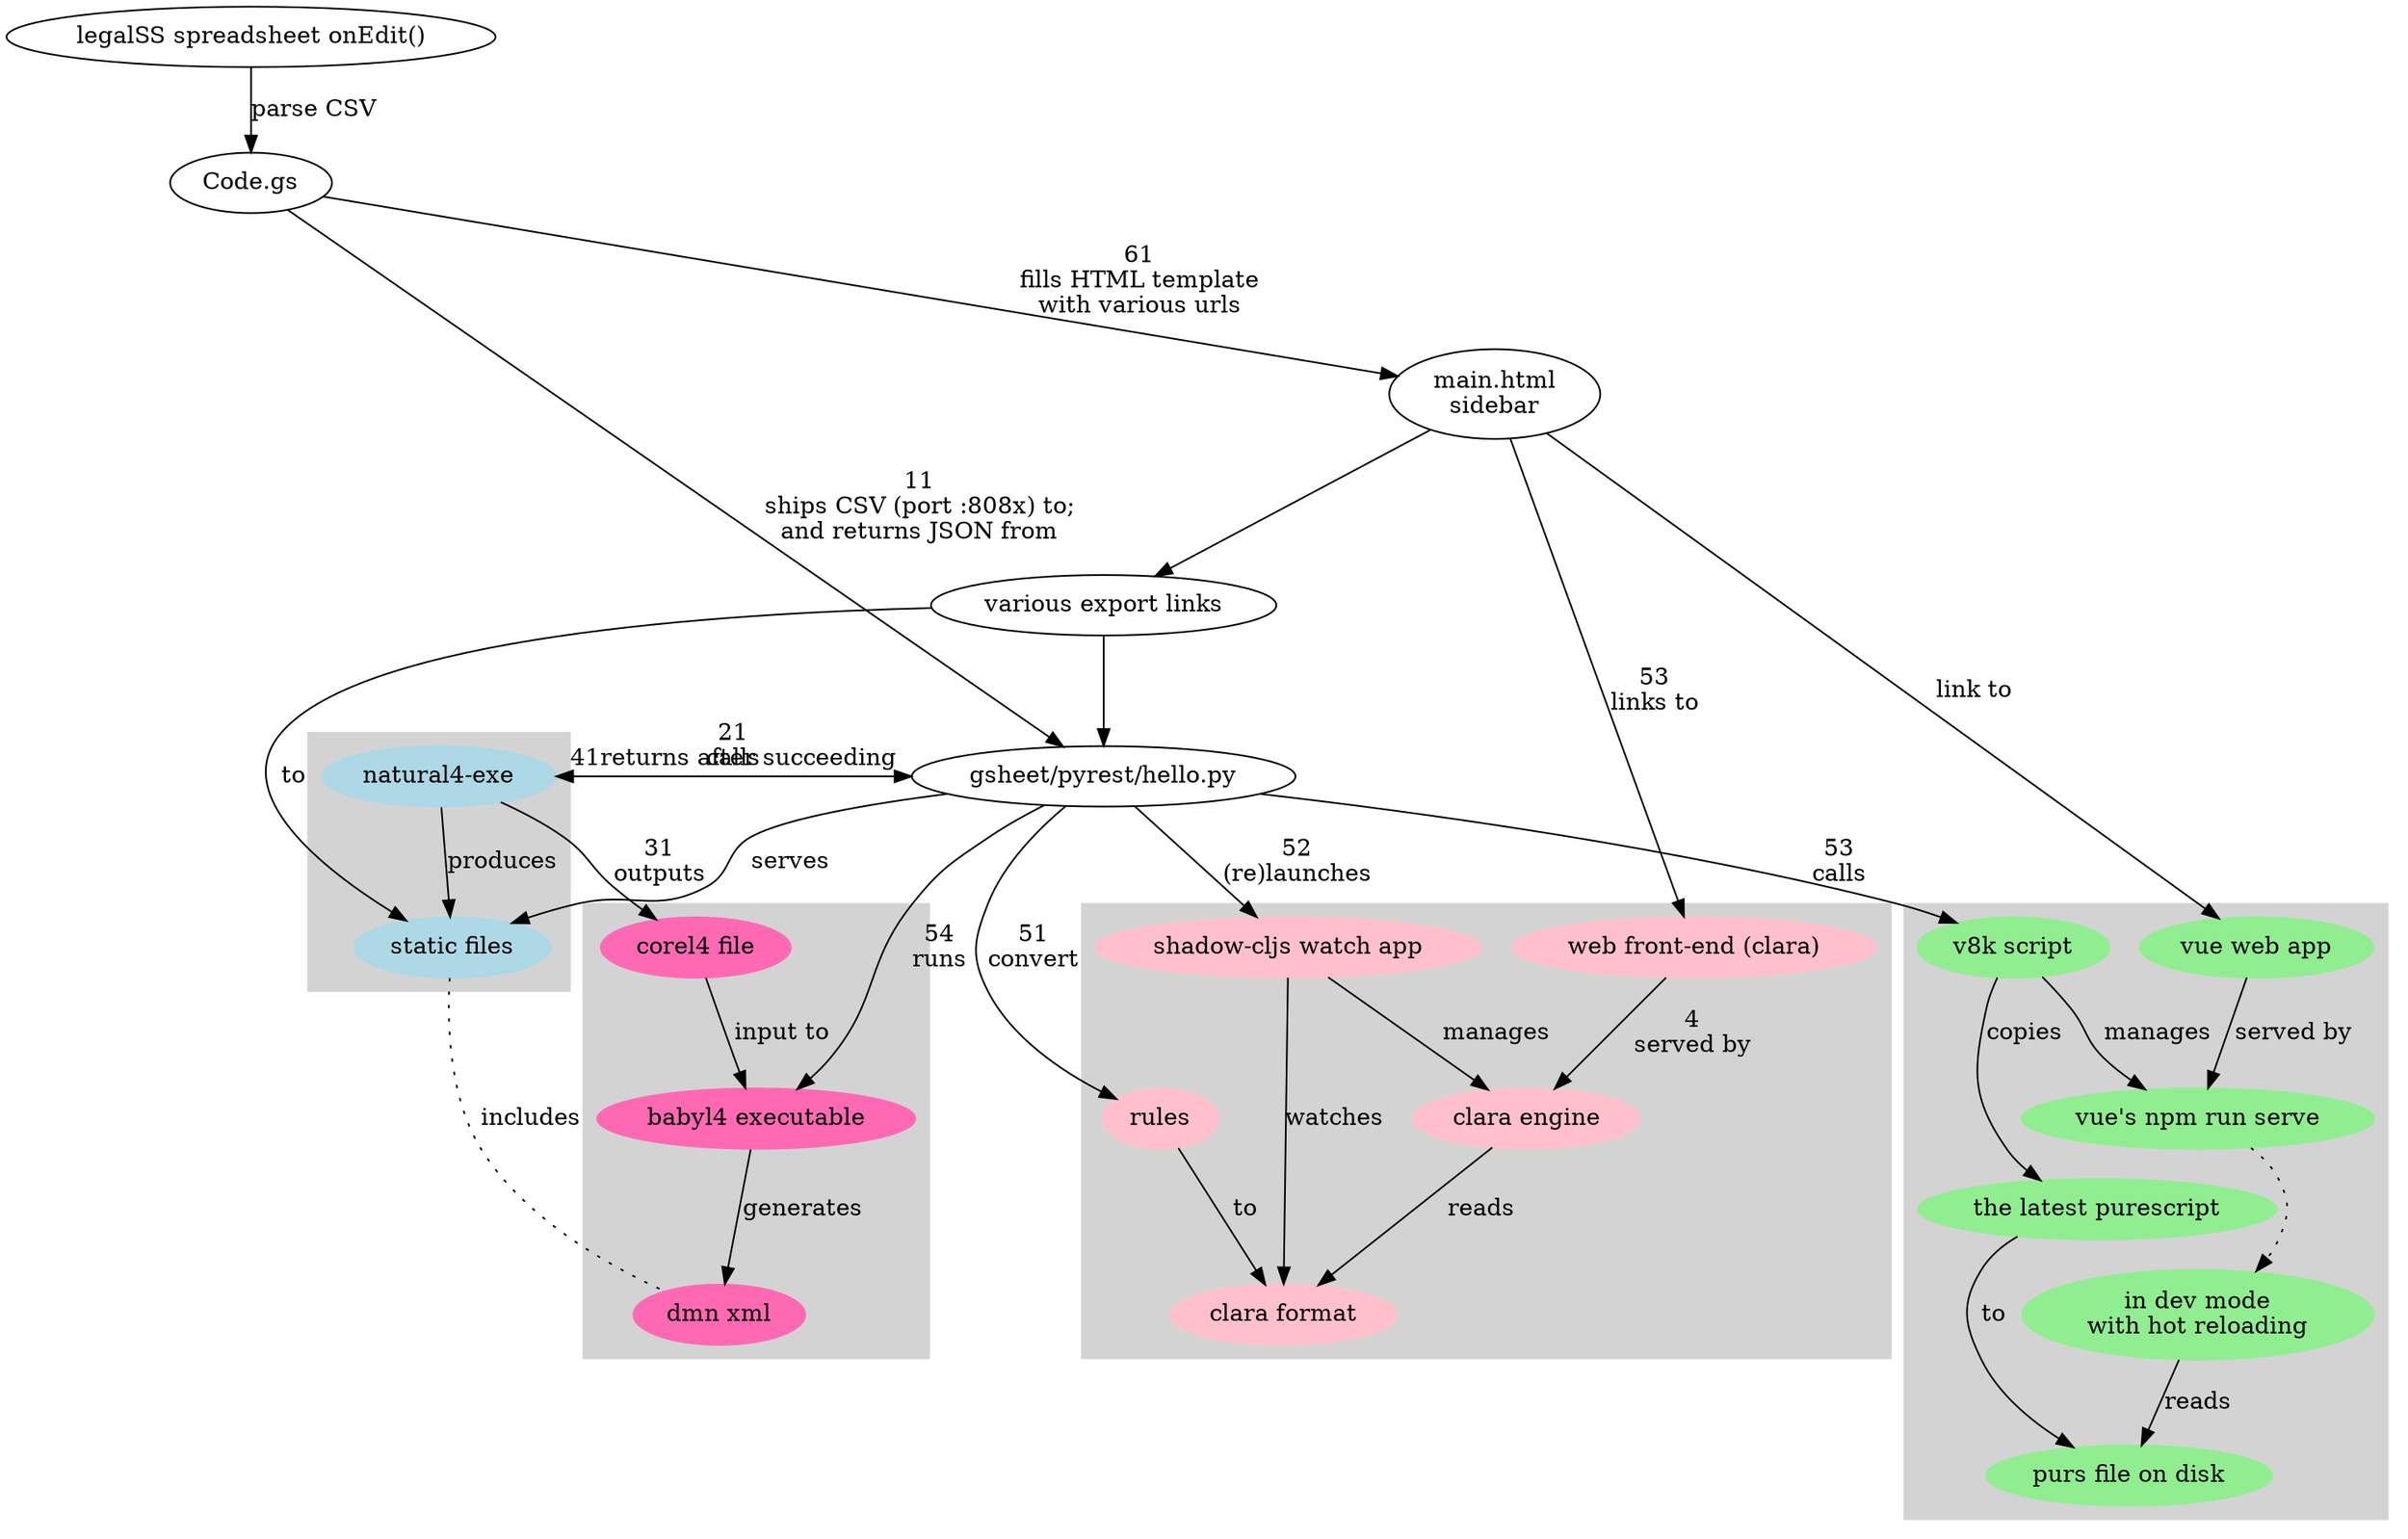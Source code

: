 digraph {
  hello [label="gsheet/pyrest/hello.py"];

  "legalSS spreadsheet onEdit()" -> "Code.gs" [label="parse CSV"];
  "Code.gs" -> hello [label="11\nships CSV (port :808x) to;\nand returns JSON from"];
  "Code.gs" -> "main.html\nsidebar" [label="61\nfills HTML template\nwith various urls"];
  "main.html\nsidebar" -> "various export links";
  "various export links" -> hello;

  subgraph cluster_natural4 {
   style=filled;
   color=lightgrey;
   node [style=filled,color=lightblue];
   "static files";
   "natural4-exe";
  }
  hello -> "static files" [label="serves"];
  "various export links" -> "static files" [label="to"];
  "natural4-exe" -> "static files" [label="produces"];
  hello -> "natural4-exe" [label="21\ncalls"];
  "natural4-exe" -> hello [label="41returns after succeeding"];

  subgraph cluster_vue {
   style=filled;
   color=lightgrey;
   node [style=filled,color=lightgreen];
  "vue web app";
  "v8k script";
  "vue's npm run serve";
  "in dev mode\nwith hot reloading";
  "the latest purescript";
  "purs file on disk";
  }
  "vue web app" -> "vue's npm run serve" [label="served by"];
  "v8k script" -> "vue's npm run serve" [label="manages"];
  "v8k script" -> "the latest purescript" [label="copies"];
  "the latest purescript" -> "purs file on disk" [label="to"];
  "vue's npm run serve" -> "in dev mode\nwith hot reloading" [style="dotted"];
  "in dev mode\nwith hot reloading" -> "purs file on disk" [label="reads"];
  hello -> "v8k script" [label="53\ncalls"];
  "main.html\nsidebar" -> "vue web app" [label="link to"];

  subgraph cluster_dmn {
   style=filled;
   color=lightgrey;
   node [style=filled,color=hotpink];

   "corel4 file";
   "babyl4 executable"
   "babyl4 executable" -> "dmn xml" [label="generates"];
   "corel4 file" -> "babyl4 executable" [label="input to"];
  }
  "natural4-exe" -> "corel4 file" [label="31\noutputs"];
  hello -> "babyl4 executable" [label="54\nruns"];

  "static files" -> "dmn xml" [label="includes", style="dotted", arrowhead = none];

  subgraph cluster_new {
   style=filled;
   color=lightgrey;
   node [style=filled,color=pink];
   "rules";
   "rules" -> "clara format" [label="to"];
   "shadow-cljs watch app";
   "shadow-cljs watch app" -> "clara format" [label="watches"];
   "shadow-cljs watch app" -> "clara engine" [label="manages"];
   "clara engine";
   "clara engine" -> "clara format" [label="reads"];
   "web front-end (clara)" -> "clara engine" [label="4\nserved by"];
  }
  hello -> "rules" [label="51\nconvert"];
  hello -> "shadow-cljs watch app" [label="52\n(re)launches"];
  "main.html\nsidebar" -> "web front-end (clara)" [label="53\nlinks to"];
}
  